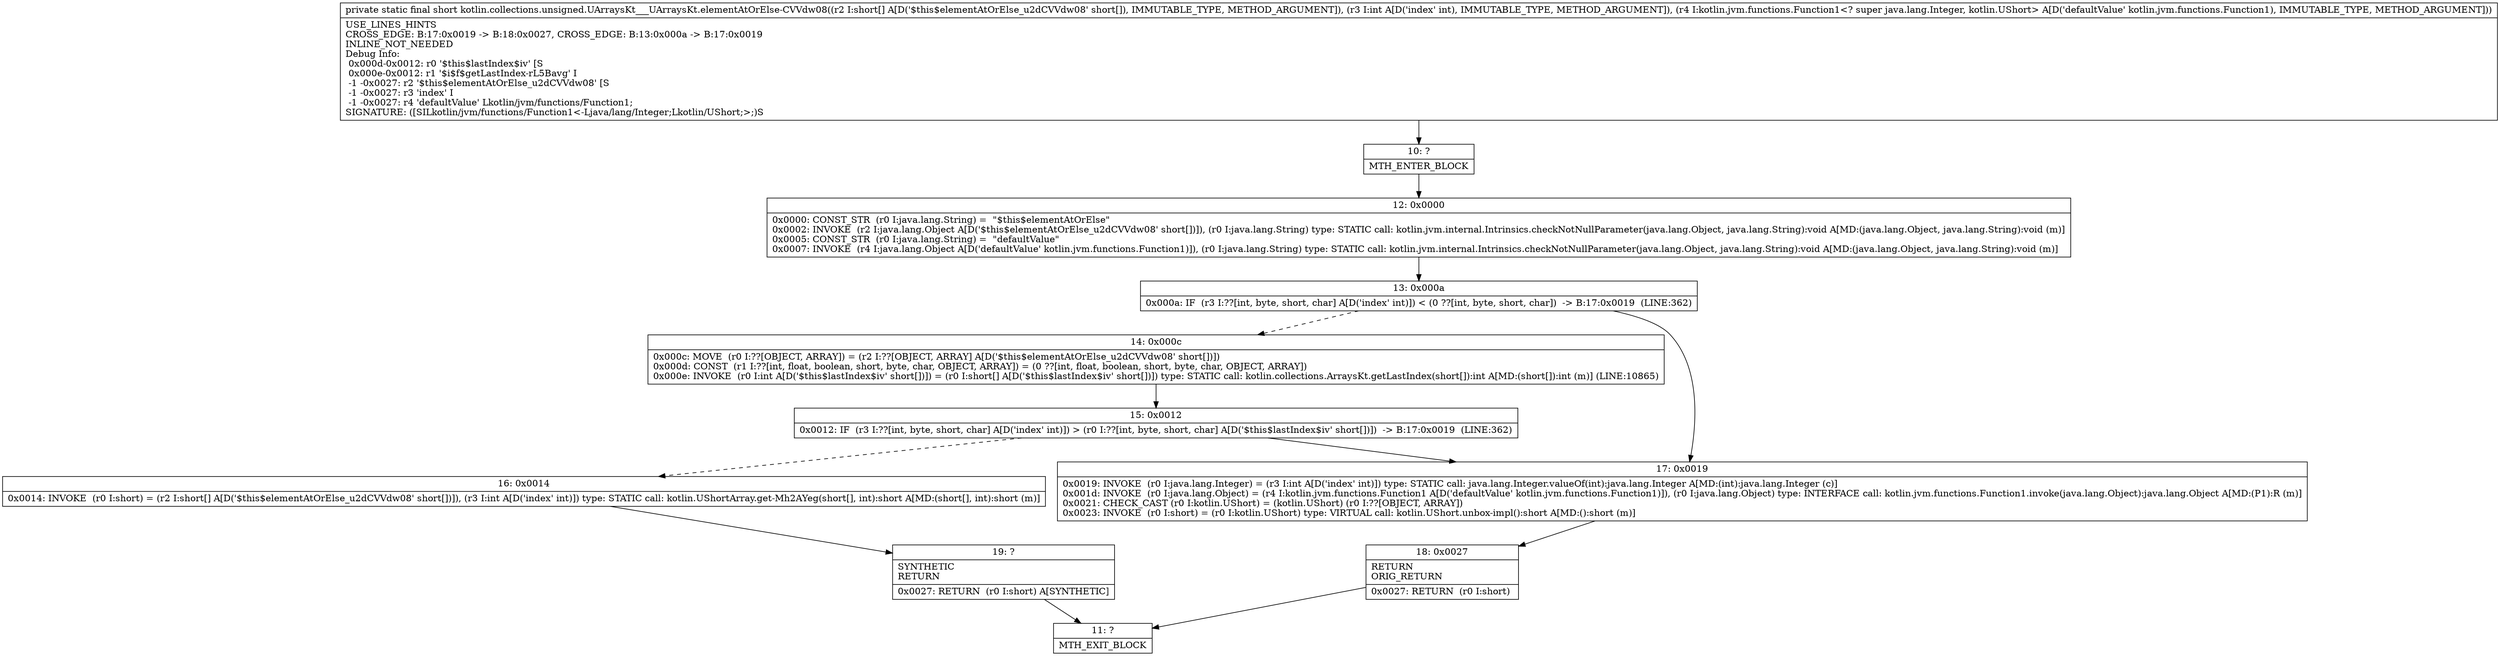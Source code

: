 digraph "CFG forkotlin.collections.unsigned.UArraysKt___UArraysKt.elementAtOrElse\-CVVdw08([SILkotlin\/jvm\/functions\/Function1;)S" {
Node_10 [shape=record,label="{10\:\ ?|MTH_ENTER_BLOCK\l}"];
Node_12 [shape=record,label="{12\:\ 0x0000|0x0000: CONST_STR  (r0 I:java.lang.String) =  \"$this$elementAtOrElse\" \l0x0002: INVOKE  (r2 I:java.lang.Object A[D('$this$elementAtOrElse_u2dCVVdw08' short[])]), (r0 I:java.lang.String) type: STATIC call: kotlin.jvm.internal.Intrinsics.checkNotNullParameter(java.lang.Object, java.lang.String):void A[MD:(java.lang.Object, java.lang.String):void (m)]\l0x0005: CONST_STR  (r0 I:java.lang.String) =  \"defaultValue\" \l0x0007: INVOKE  (r4 I:java.lang.Object A[D('defaultValue' kotlin.jvm.functions.Function1)]), (r0 I:java.lang.String) type: STATIC call: kotlin.jvm.internal.Intrinsics.checkNotNullParameter(java.lang.Object, java.lang.String):void A[MD:(java.lang.Object, java.lang.String):void (m)]\l}"];
Node_13 [shape=record,label="{13\:\ 0x000a|0x000a: IF  (r3 I:??[int, byte, short, char] A[D('index' int)]) \< (0 ??[int, byte, short, char])  \-\> B:17:0x0019  (LINE:362)\l}"];
Node_14 [shape=record,label="{14\:\ 0x000c|0x000c: MOVE  (r0 I:??[OBJECT, ARRAY]) = (r2 I:??[OBJECT, ARRAY] A[D('$this$elementAtOrElse_u2dCVVdw08' short[])]) \l0x000d: CONST  (r1 I:??[int, float, boolean, short, byte, char, OBJECT, ARRAY]) = (0 ??[int, float, boolean, short, byte, char, OBJECT, ARRAY]) \l0x000e: INVOKE  (r0 I:int A[D('$this$lastIndex$iv' short[])]) = (r0 I:short[] A[D('$this$lastIndex$iv' short[])]) type: STATIC call: kotlin.collections.ArraysKt.getLastIndex(short[]):int A[MD:(short[]):int (m)] (LINE:10865)\l}"];
Node_15 [shape=record,label="{15\:\ 0x0012|0x0012: IF  (r3 I:??[int, byte, short, char] A[D('index' int)]) \> (r0 I:??[int, byte, short, char] A[D('$this$lastIndex$iv' short[])])  \-\> B:17:0x0019  (LINE:362)\l}"];
Node_16 [shape=record,label="{16\:\ 0x0014|0x0014: INVOKE  (r0 I:short) = (r2 I:short[] A[D('$this$elementAtOrElse_u2dCVVdw08' short[])]), (r3 I:int A[D('index' int)]) type: STATIC call: kotlin.UShortArray.get\-Mh2AYeg(short[], int):short A[MD:(short[], int):short (m)]\l}"];
Node_19 [shape=record,label="{19\:\ ?|SYNTHETIC\lRETURN\l|0x0027: RETURN  (r0 I:short) A[SYNTHETIC]\l}"];
Node_11 [shape=record,label="{11\:\ ?|MTH_EXIT_BLOCK\l}"];
Node_17 [shape=record,label="{17\:\ 0x0019|0x0019: INVOKE  (r0 I:java.lang.Integer) = (r3 I:int A[D('index' int)]) type: STATIC call: java.lang.Integer.valueOf(int):java.lang.Integer A[MD:(int):java.lang.Integer (c)]\l0x001d: INVOKE  (r0 I:java.lang.Object) = (r4 I:kotlin.jvm.functions.Function1 A[D('defaultValue' kotlin.jvm.functions.Function1)]), (r0 I:java.lang.Object) type: INTERFACE call: kotlin.jvm.functions.Function1.invoke(java.lang.Object):java.lang.Object A[MD:(P1):R (m)]\l0x0021: CHECK_CAST (r0 I:kotlin.UShort) = (kotlin.UShort) (r0 I:??[OBJECT, ARRAY]) \l0x0023: INVOKE  (r0 I:short) = (r0 I:kotlin.UShort) type: VIRTUAL call: kotlin.UShort.unbox\-impl():short A[MD:():short (m)]\l}"];
Node_18 [shape=record,label="{18\:\ 0x0027|RETURN\lORIG_RETURN\l|0x0027: RETURN  (r0 I:short) \l}"];
MethodNode[shape=record,label="{private static final short kotlin.collections.unsigned.UArraysKt___UArraysKt.elementAtOrElse\-CVVdw08((r2 I:short[] A[D('$this$elementAtOrElse_u2dCVVdw08' short[]), IMMUTABLE_TYPE, METHOD_ARGUMENT]), (r3 I:int A[D('index' int), IMMUTABLE_TYPE, METHOD_ARGUMENT]), (r4 I:kotlin.jvm.functions.Function1\<? super java.lang.Integer, kotlin.UShort\> A[D('defaultValue' kotlin.jvm.functions.Function1), IMMUTABLE_TYPE, METHOD_ARGUMENT]))  | USE_LINES_HINTS\lCROSS_EDGE: B:17:0x0019 \-\> B:18:0x0027, CROSS_EDGE: B:13:0x000a \-\> B:17:0x0019\lINLINE_NOT_NEEDED\lDebug Info:\l  0x000d\-0x0012: r0 '$this$lastIndex$iv' [S\l  0x000e\-0x0012: r1 '$i$f$getLastIndex\-rL5Bavg' I\l  \-1 \-0x0027: r2 '$this$elementAtOrElse_u2dCVVdw08' [S\l  \-1 \-0x0027: r3 'index' I\l  \-1 \-0x0027: r4 'defaultValue' Lkotlin\/jvm\/functions\/Function1;\lSIGNATURE: ([SILkotlin\/jvm\/functions\/Function1\<\-Ljava\/lang\/Integer;Lkotlin\/UShort;\>;)S\l}"];
MethodNode -> Node_10;Node_10 -> Node_12;
Node_12 -> Node_13;
Node_13 -> Node_14[style=dashed];
Node_13 -> Node_17;
Node_14 -> Node_15;
Node_15 -> Node_16[style=dashed];
Node_15 -> Node_17;
Node_16 -> Node_19;
Node_19 -> Node_11;
Node_17 -> Node_18;
Node_18 -> Node_11;
}

